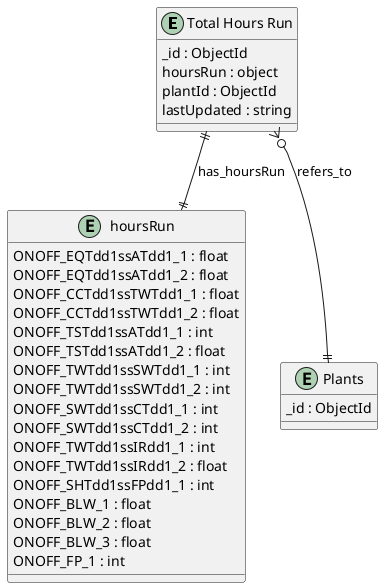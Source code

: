 @startuml Total_Hours_Run_Diagram

entity "Total Hours Run" as Total_Hours_Run {
  _id : ObjectId
  hoursRun : object
  plantId : ObjectId
  lastUpdated : string
}

entity "hoursRun" as hoursRun {
  ONOFF_EQTdd1ssATdd1_1 : float
  ONOFF_EQTdd1ssATdd1_2 : float
  ONOFF_CCTdd1ssTWTdd1_1 : float
  ONOFF_CCTdd1ssTWTdd1_2 : float
  ONOFF_TSTdd1ssATdd1_1 : int
  ONOFF_TSTdd1ssATdd1_2 : float
  ONOFF_TWTdd1ssSWTdd1_1 : int
  ONOFF_TWTdd1ssSWTdd1_2 : int
  ONOFF_SWTdd1ssCTdd1_1 : int
  ONOFF_SWTdd1ssCTdd1_2 : int
  ONOFF_TWTdd1ssIRdd1_1 : int
  ONOFF_TWTdd1ssIRdd1_2 : float
  ONOFF_SHTdd1ssFPdd1_1 : int
  ONOFF_BLW_1 : float
  ONOFF_BLW_2 : float
  ONOFF_BLW_3 : float
  ONOFF_FP_1 : int
}


' Shared Plant entity
entity "Plants" as Plants {
  _id : ObjectId
}

' Relationships
Total_Hours_Run ||--|| hoursRun : has_hoursRun
Total_Hours_Run }o--|| Plants : refers_to
@enduml